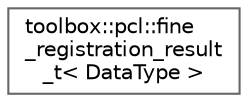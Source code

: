 digraph "Graphical Class Hierarchy"
{
 // LATEX_PDF_SIZE
  bgcolor="transparent";
  edge [fontname=Helvetica,fontsize=10,labelfontname=Helvetica,labelfontsize=10];
  node [fontname=Helvetica,fontsize=10,shape=box,height=0.2,width=0.4];
  rankdir="LR";
  Node0 [id="Node000000",label="toolbox::pcl::fine\l_registration_result\l_t\< DataType \>",height=0.2,width=0.4,color="grey40", fillcolor="white", style="filled",URL="$structtoolbox_1_1pcl_1_1fine__registration__result__t.html",tooltip="细配准结果 / Fine registration result"];
}
